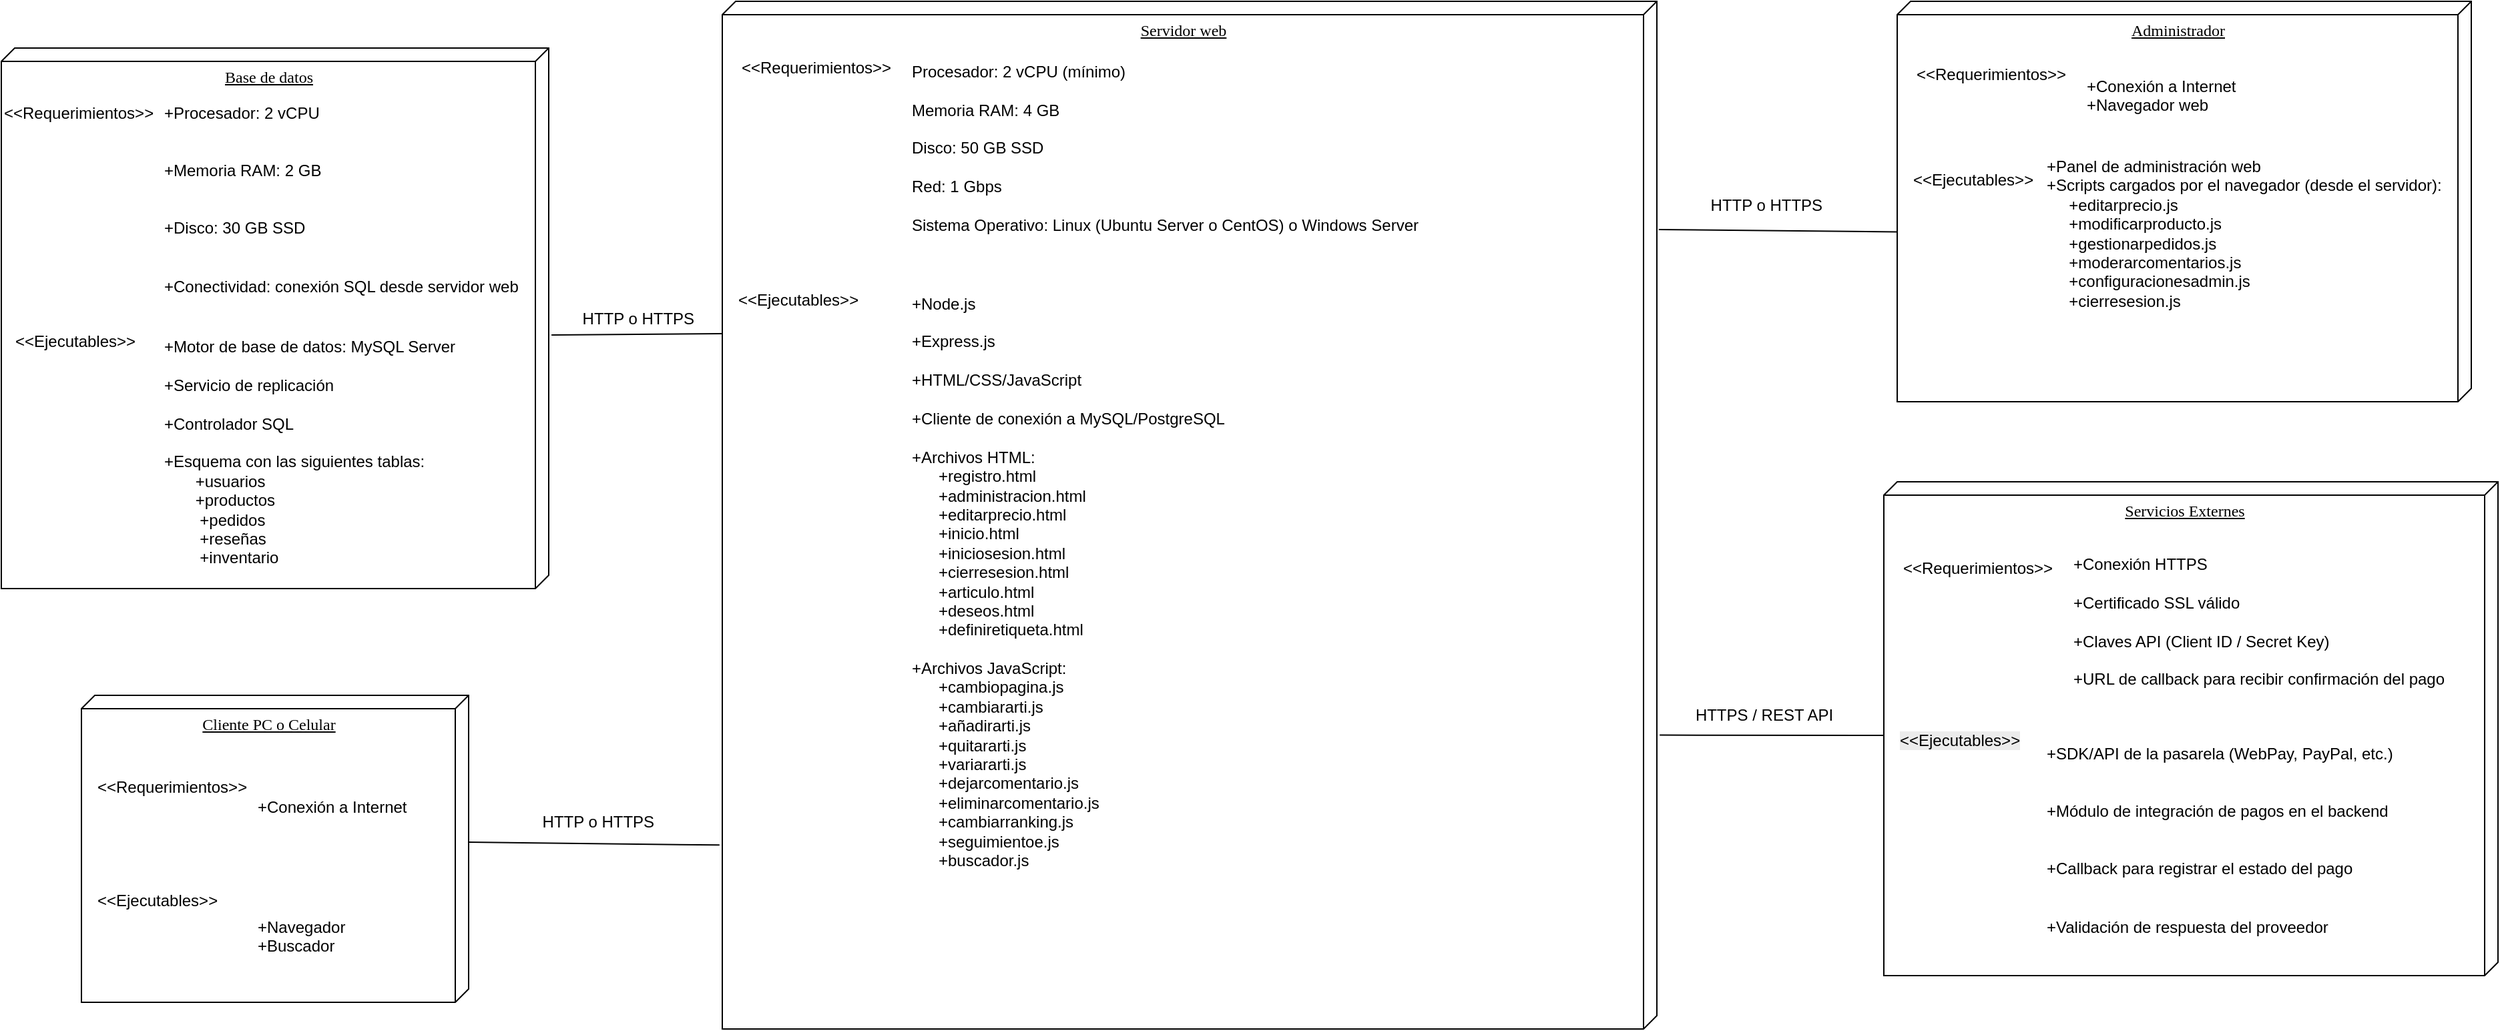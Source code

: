 <mxfile version="27.1.5">
  <diagram name="Page-1" id="5f0bae14-7c28-e335-631c-24af17079c00">
    <mxGraphModel dx="2314" dy="624" grid="1" gridSize="10" guides="1" tooltips="1" connect="1" arrows="1" fold="1" page="1" pageScale="1" pageWidth="1100" pageHeight="850" background="none" math="0" shadow="0">
      <root>
        <mxCell id="0" />
        <mxCell id="1" parent="0" />
        <mxCell id="39150e848f15840c-1" value="Servidor web" style="verticalAlign=top;align=center;spacingTop=8;spacingLeft=2;spacingRight=12;shape=cube;size=10;direction=south;fontStyle=4;html=1;rounded=0;shadow=0;comic=0;labelBackgroundColor=none;strokeWidth=1;fontFamily=Verdana;fontSize=12" parent="1" vertex="1">
          <mxGeometry x="410" y="150" width="700" height="770" as="geometry" />
        </mxCell>
        <mxCell id="figjRrZsGxUB7EfKV2yJ-2" value="&amp;lt;&amp;lt;Requerimientos&amp;gt;&amp;gt;" style="text;html=1;align=center;verticalAlign=middle;resizable=0;points=[];autosize=1;strokeColor=none;fillColor=none;" vertex="1" parent="1">
          <mxGeometry x="410" y="185" width="140" height="30" as="geometry" />
        </mxCell>
        <mxCell id="figjRrZsGxUB7EfKV2yJ-3" value="&lt;div&gt;Procesador: 2 vCPU (mínimo)&lt;/div&gt;&lt;div&gt;&lt;br&gt;&lt;/div&gt;&lt;div&gt;Memoria RAM: 4 GB&lt;/div&gt;&lt;div&gt;&lt;br&gt;&lt;/div&gt;&lt;div&gt;Disco: 50 GB SSD&lt;/div&gt;&lt;div&gt;&lt;br&gt;&lt;/div&gt;&lt;div&gt;Red: 1 Gbps&lt;/div&gt;&lt;div&gt;&lt;br&gt;&lt;/div&gt;&lt;div&gt;Sistema Operativo: Linux (Ubuntu Server o CentOS) o Windows Server&lt;/div&gt;" style="text;html=1;align=left;verticalAlign=middle;resizable=0;points=[];autosize=1;strokeColor=none;fillColor=none;" vertex="1" parent="1">
          <mxGeometry x="550" y="190" width="400" height="140" as="geometry" />
        </mxCell>
        <mxCell id="figjRrZsGxUB7EfKV2yJ-4" value="&amp;lt;&amp;lt;Ejecutables&amp;gt;&amp;gt;" style="text;whiteSpace=wrap;html=1;" vertex="1" parent="1">
          <mxGeometry x="420" y="360" width="50" height="40" as="geometry" />
        </mxCell>
        <mxCell id="figjRrZsGxUB7EfKV2yJ-5" value="&lt;div&gt;+Node.js&lt;/div&gt;&lt;div&gt;&lt;br&gt;&lt;/div&gt;&lt;div&gt;+Express.js&lt;/div&gt;&lt;div&gt;&lt;br&gt;&lt;/div&gt;&lt;div&gt;+HTML/CSS/JavaScript&lt;/div&gt;&lt;div&gt;&lt;br&gt;&lt;/div&gt;&lt;div&gt;+Cliente de conexión a MySQL/PostgreSQL&lt;/div&gt;&lt;div&gt;&lt;br&gt;&lt;/div&gt;&lt;div&gt;+Archivos HTML:&lt;/div&gt;&lt;div&gt;&amp;nbsp; &amp;nbsp; &amp;nbsp; +registro.html&lt;/div&gt;&lt;div&gt;&amp;nbsp; &amp;nbsp; &amp;nbsp; +administracion.html&lt;/div&gt;&lt;div&gt;&amp;nbsp; &amp;nbsp; &amp;nbsp; +editarprecio.html&lt;/div&gt;&lt;div&gt;&amp;nbsp; &amp;nbsp; &amp;nbsp; +inicio.html&lt;/div&gt;&lt;div&gt;&amp;nbsp; &amp;nbsp; &amp;nbsp; +iniciosesion.html&lt;/div&gt;&lt;div&gt;&amp;nbsp; &amp;nbsp; &amp;nbsp; +cierresesion.html&lt;/div&gt;&lt;div&gt;&amp;nbsp; &amp;nbsp; &amp;nbsp; +articulo.html&lt;/div&gt;&lt;div&gt;&amp;nbsp; &amp;nbsp; &amp;nbsp; +deseos.html&lt;/div&gt;&lt;div&gt;&amp;nbsp; &amp;nbsp; &amp;nbsp; +definiretiqueta.html&lt;/div&gt;&lt;div&gt;&lt;br&gt;&lt;/div&gt;&lt;div&gt;+Archivos JavaScript:&lt;/div&gt;&lt;div&gt;&amp;nbsp; &amp;nbsp; &amp;nbsp; +cambiopagina.js&lt;/div&gt;&lt;div&gt;&amp;nbsp; &amp;nbsp; &amp;nbsp; +cambiararti.js&lt;/div&gt;&lt;div&gt;&amp;nbsp; &amp;nbsp; &amp;nbsp; +añadirarti.js&lt;/div&gt;&lt;div&gt;&amp;nbsp; &amp;nbsp; &amp;nbsp; +quitararti.js&lt;/div&gt;&lt;div&gt;&amp;nbsp; &amp;nbsp; &amp;nbsp; +variararti.js&lt;/div&gt;&lt;div&gt;&amp;nbsp; &amp;nbsp; &amp;nbsp; +dejarcomentario.js&lt;/div&gt;&lt;div&gt;&amp;nbsp; &amp;nbsp; &amp;nbsp; +eliminarcomentario.js&lt;/div&gt;&lt;div&gt;&amp;nbsp; &amp;nbsp; &amp;nbsp; +cambiarranking.js&lt;/div&gt;&lt;div&gt;&amp;nbsp; &amp;nbsp; &amp;nbsp; +seguimientoe.js&lt;/div&gt;&lt;div&gt;&amp;nbsp; &amp;nbsp; &amp;nbsp; +buscador.js&lt;/div&gt;" style="text;html=1;align=left;verticalAlign=middle;resizable=0;points=[];autosize=1;strokeColor=none;fillColor=none;" vertex="1" parent="1">
          <mxGeometry x="550" y="360" width="260" height="450" as="geometry" />
        </mxCell>
        <mxCell id="figjRrZsGxUB7EfKV2yJ-7" value="Administrador" style="verticalAlign=top;align=center;spacingTop=8;spacingLeft=2;spacingRight=12;shape=cube;size=10;direction=south;fontStyle=4;html=1;rounded=0;shadow=0;comic=0;labelBackgroundColor=none;strokeWidth=1;fontFamily=Verdana;fontSize=12" vertex="1" parent="1">
          <mxGeometry x="1290" y="150" width="430" height="300" as="geometry" />
        </mxCell>
        <mxCell id="figjRrZsGxUB7EfKV2yJ-8" value="&amp;lt;&amp;lt;Requerimientos&amp;gt;&amp;gt;" style="text;html=1;align=center;verticalAlign=middle;resizable=0;points=[];autosize=1;strokeColor=none;fillColor=none;" vertex="1" parent="1">
          <mxGeometry x="1290" y="190" width="140" height="30" as="geometry" />
        </mxCell>
        <mxCell id="figjRrZsGxUB7EfKV2yJ-9" value="+Conexión a Internet&#xa;+Navegador web" style="text;whiteSpace=wrap;" vertex="1" parent="1">
          <mxGeometry x="1430" y="200" width="150" height="50" as="geometry" />
        </mxCell>
        <mxCell id="figjRrZsGxUB7EfKV2yJ-10" value="&lt;&lt;Ejecutables&gt;&gt;" style="text;whiteSpace=wrap;" vertex="1" parent="1">
          <mxGeometry x="1300" y="270" width="120" height="40" as="geometry" />
        </mxCell>
        <UserObject label="+Panel de administración web&#xa;+Scripts cargados por el navegador (desde el servidor):&#xa;     +editarprecio.js&#xa;     +modificarproducto.js&#xa;     +gestionarpedidos.js&#xa;     +moderarcomentarios.js&#xa;     +configuracionesadmin.js&#xa;     +cierresesion.js" link="+Panel de administración web&#xa;+Scripts cargados por el navegador (desde el servidor):&#xa;&#xa;&#xa;     +editarprecio.js&#xa;&#xa;&#xa;     +modificarproducto.js&#xa;&#xa;&#xa;     +gestionarpedidos.js&#xa;&#xa;&#xa;     +moderarcomentarios.js&#xa;&#xa;&#xa;     +configuracionesadmin.js&#xa;&#xa;&#xa;     +cierresesion.js" id="figjRrZsGxUB7EfKV2yJ-11">
          <mxCell style="text;whiteSpace=wrap;" vertex="1" parent="1">
            <mxGeometry x="1400" y="260" width="330" height="140" as="geometry" />
          </mxCell>
        </UserObject>
        <mxCell id="figjRrZsGxUB7EfKV2yJ-12" value="Servicios Externes" style="verticalAlign=top;align=center;spacingTop=8;spacingLeft=2;spacingRight=12;shape=cube;size=10;direction=south;fontStyle=4;html=1;rounded=0;shadow=0;comic=0;labelBackgroundColor=none;strokeWidth=1;fontFamily=Verdana;fontSize=12" vertex="1" parent="1">
          <mxGeometry x="1280" y="510" width="460" height="370" as="geometry" />
        </mxCell>
        <mxCell id="figjRrZsGxUB7EfKV2yJ-13" value="&amp;lt;&amp;lt;Requerimientos&amp;gt;&amp;gt;" style="text;html=1;align=center;verticalAlign=middle;resizable=0;points=[];autosize=1;strokeColor=none;fillColor=none;" vertex="1" parent="1">
          <mxGeometry x="1280" y="560" width="140" height="30" as="geometry" />
        </mxCell>
        <mxCell id="figjRrZsGxUB7EfKV2yJ-14" value="&lt;div&gt;+Conexión HTTPS&lt;/div&gt;&lt;div&gt;&lt;br&gt;&lt;/div&gt;&lt;div&gt;+Certificado SSL válido&lt;/div&gt;&lt;div&gt;&lt;br&gt;&lt;/div&gt;&lt;div&gt;+Claves API (Client ID / Secret Key)&lt;/div&gt;&lt;div&gt;&lt;br&gt;&lt;/div&gt;&lt;div&gt;+URL de callback para recibir confirmación del pago&lt;/div&gt;" style="text;html=1;align=left;verticalAlign=middle;resizable=0;points=[];autosize=1;strokeColor=none;fillColor=none;" vertex="1" parent="1">
          <mxGeometry x="1420" y="560" width="300" height="110" as="geometry" />
        </mxCell>
        <mxCell id="figjRrZsGxUB7EfKV2yJ-15" value="&lt;span style=&quot;color: rgb(0, 0, 0); font-family: Helvetica; font-size: 12px; font-style: normal; font-variant-ligatures: normal; font-variant-caps: normal; font-weight: 400; letter-spacing: normal; orphans: 2; text-align: center; text-indent: 0px; text-transform: none; widows: 2; word-spacing: 0px; -webkit-text-stroke-width: 0px; white-space: nowrap; background-color: rgb(236, 236, 236); text-decoration-thickness: initial; text-decoration-style: initial; text-decoration-color: initial; float: none; display: inline !important;&quot;&gt;&amp;lt;&amp;lt;Ejecutables&amp;gt;&amp;gt;&lt;/span&gt;" style="text;whiteSpace=wrap;html=1;" vertex="1" parent="1">
          <mxGeometry x="1290" y="690" width="150" height="40" as="geometry" />
        </mxCell>
        <mxCell id="figjRrZsGxUB7EfKV2yJ-16" value="+SDK/API de la pasarela (WebPay, PayPal, etc.)&#xa;&#xa;&#xa;+Módulo de integración de pagos en el backend&#xa;&#xa;&#xa;+Callback para registrar el estado del pago&#xa;&#xa;&#xa;+Validación de respuesta del proveedor" style="text;whiteSpace=wrap;" vertex="1" parent="1">
          <mxGeometry x="1400" y="700" width="290" height="170" as="geometry" />
        </mxCell>
        <mxCell id="figjRrZsGxUB7EfKV2yJ-17" value="Cliente PC o Celular" style="verticalAlign=top;align=center;spacingTop=8;spacingLeft=2;spacingRight=12;shape=cube;size=10;direction=south;fontStyle=4;html=1;rounded=0;shadow=0;comic=0;labelBackgroundColor=none;strokeWidth=1;fontFamily=Verdana;fontSize=12" vertex="1" parent="1">
          <mxGeometry x="-70" y="670" width="290" height="230" as="geometry" />
        </mxCell>
        <mxCell id="figjRrZsGxUB7EfKV2yJ-18" value="&lt;&lt;Requerimientos&gt;&gt;" style="text;whiteSpace=wrap;" vertex="1" parent="1">
          <mxGeometry x="-60" y="725" width="150" height="40" as="geometry" />
        </mxCell>
        <mxCell id="figjRrZsGxUB7EfKV2yJ-19" value="+Conexión a Internet" style="text;whiteSpace=wrap;" vertex="1" parent="1">
          <mxGeometry x="60" y="740" width="150" height="40" as="geometry" />
        </mxCell>
        <mxCell id="figjRrZsGxUB7EfKV2yJ-20" value="&lt;&lt;Ejecutables&gt;&gt;" style="text;whiteSpace=wrap;" vertex="1" parent="1">
          <mxGeometry x="-60" y="810" width="120" height="40" as="geometry" />
        </mxCell>
        <mxCell id="figjRrZsGxUB7EfKV2yJ-21" value="+Navegador&#xa;+Buscador" style="text;whiteSpace=wrap;" vertex="1" parent="1">
          <mxGeometry x="60" y="830" width="100" height="50" as="geometry" />
        </mxCell>
        <mxCell id="figjRrZsGxUB7EfKV2yJ-22" value="Base de datos" style="verticalAlign=top;align=center;spacingTop=8;spacingLeft=2;spacingRight=12;shape=cube;size=10;direction=south;fontStyle=4;html=1;rounded=0;shadow=0;comic=0;labelBackgroundColor=none;strokeWidth=1;fontFamily=Verdana;fontSize=12" vertex="1" parent="1">
          <mxGeometry x="-130" y="185" width="410" height="405" as="geometry" />
        </mxCell>
        <mxCell id="figjRrZsGxUB7EfKV2yJ-23" value="&lt;&lt;Requerimientos&gt;&gt;" style="text;whiteSpace=wrap;" vertex="1" parent="1">
          <mxGeometry x="-130" y="220" width="150" height="40" as="geometry" />
        </mxCell>
        <mxCell id="figjRrZsGxUB7EfKV2yJ-24" value="+Procesador: 2 vCPU&#xa;&#xa;&#xa;+Memoria RAM: 2 GB&#xa;&#xa;&#xa;+Disco: 30 GB SSD&#xa;&#xa;&#xa;+Conectividad: conexión SQL desde servidor web" style="text;whiteSpace=wrap;" vertex="1" parent="1">
          <mxGeometry x="-10" y="220" width="300" height="170" as="geometry" />
        </mxCell>
        <mxCell id="figjRrZsGxUB7EfKV2yJ-25" value="&amp;lt;&amp;lt;Ejecutables&amp;gt;&amp;gt;" style="text;html=1;align=center;verticalAlign=middle;resizable=0;points=[];autosize=1;strokeColor=none;fillColor=none;" vertex="1" parent="1">
          <mxGeometry x="-130" y="390" width="110" height="30" as="geometry" />
        </mxCell>
        <mxCell id="figjRrZsGxUB7EfKV2yJ-26" value="+Motor de base de datos: MySQL Server&#xa;&#xa;+Servicio de replicación&#xa;&#xa;+Controlador SQL&#xa;&#xa;+Esquema con las siguientes tablas:&#xa;       +usuarios&#xa;       +productos&#xa;        +pedidos&#xa;        +reseñas&#xa;        +inventario" style="text;whiteSpace=wrap;" vertex="1" parent="1">
          <mxGeometry x="-10" y="395" width="250" height="205" as="geometry" />
        </mxCell>
        <mxCell id="figjRrZsGxUB7EfKV2yJ-28" value="" style="endArrow=none;html=1;rounded=0;exitX=0.531;exitY=-0.005;exitDx=0;exitDy=0;exitPerimeter=0;" edge="1" parent="1" source="figjRrZsGxUB7EfKV2yJ-22">
          <mxGeometry width="50" height="50" relative="1" as="geometry">
            <mxPoint x="390" y="440" as="sourcePoint" />
            <mxPoint x="410" y="399" as="targetPoint" />
          </mxGeometry>
        </mxCell>
        <mxCell id="figjRrZsGxUB7EfKV2yJ-29" value="&amp;nbsp;HTTP o HTTPS" style="text;html=1;align=center;verticalAlign=middle;resizable=0;points=[];autosize=1;strokeColor=none;fillColor=none;" vertex="1" parent="1">
          <mxGeometry x="290" y="372.5" width="110" height="30" as="geometry" />
        </mxCell>
        <mxCell id="figjRrZsGxUB7EfKV2yJ-30" value="" style="endArrow=none;html=1;rounded=0;exitX=0;exitY=0;exitDx=110;exitDy=0;exitPerimeter=0;entryX=0.821;entryY=1.003;entryDx=0;entryDy=0;entryPerimeter=0;" edge="1" parent="1" source="figjRrZsGxUB7EfKV2yJ-17" target="39150e848f15840c-1">
          <mxGeometry width="50" height="50" relative="1" as="geometry">
            <mxPoint x="370" y="840" as="sourcePoint" />
            <mxPoint x="420" y="790" as="targetPoint" />
          </mxGeometry>
        </mxCell>
        <mxCell id="figjRrZsGxUB7EfKV2yJ-31" value="&amp;nbsp;HTTP o HTTPS" style="text;html=1;align=center;verticalAlign=middle;resizable=0;points=[];autosize=1;strokeColor=none;fillColor=none;" vertex="1" parent="1">
          <mxGeometry x="260" y="750" width="110" height="30" as="geometry" />
        </mxCell>
        <mxCell id="figjRrZsGxUB7EfKV2yJ-32" value="" style="endArrow=none;html=1;rounded=0;entryX=0.576;entryY=1;entryDx=0;entryDy=0;entryPerimeter=0;exitX=0.222;exitY=-0.002;exitDx=0;exitDy=0;exitPerimeter=0;" edge="1" parent="1" source="39150e848f15840c-1" target="figjRrZsGxUB7EfKV2yJ-7">
          <mxGeometry width="50" height="50" relative="1" as="geometry">
            <mxPoint x="1090" y="420" as="sourcePoint" />
            <mxPoint x="1140" y="370" as="targetPoint" />
          </mxGeometry>
        </mxCell>
        <mxCell id="figjRrZsGxUB7EfKV2yJ-33" value="&amp;nbsp;HTTP o HTTPS" style="text;html=1;align=center;verticalAlign=middle;resizable=0;points=[];autosize=1;strokeColor=none;fillColor=none;" vertex="1" parent="1">
          <mxGeometry x="1135" y="288" width="110" height="30" as="geometry" />
        </mxCell>
        <mxCell id="figjRrZsGxUB7EfKV2yJ-34" value="" style="endArrow=none;html=1;rounded=0;entryX=0;entryY=0;entryDx=190;entryDy=460;entryPerimeter=0;exitX=0.714;exitY=-0.003;exitDx=0;exitDy=0;exitPerimeter=0;" edge="1" parent="1" source="39150e848f15840c-1" target="figjRrZsGxUB7EfKV2yJ-12">
          <mxGeometry width="50" height="50" relative="1" as="geometry">
            <mxPoint x="1070" y="680" as="sourcePoint" />
            <mxPoint x="1120" y="630" as="targetPoint" />
          </mxGeometry>
        </mxCell>
        <mxCell id="figjRrZsGxUB7EfKV2yJ-35" value="HTTPS / REST API" style="text;html=1;align=center;verticalAlign=middle;resizable=0;points=[];autosize=1;strokeColor=none;fillColor=none;" vertex="1" parent="1">
          <mxGeometry x="1125" y="670" width="130" height="30" as="geometry" />
        </mxCell>
      </root>
    </mxGraphModel>
  </diagram>
</mxfile>
